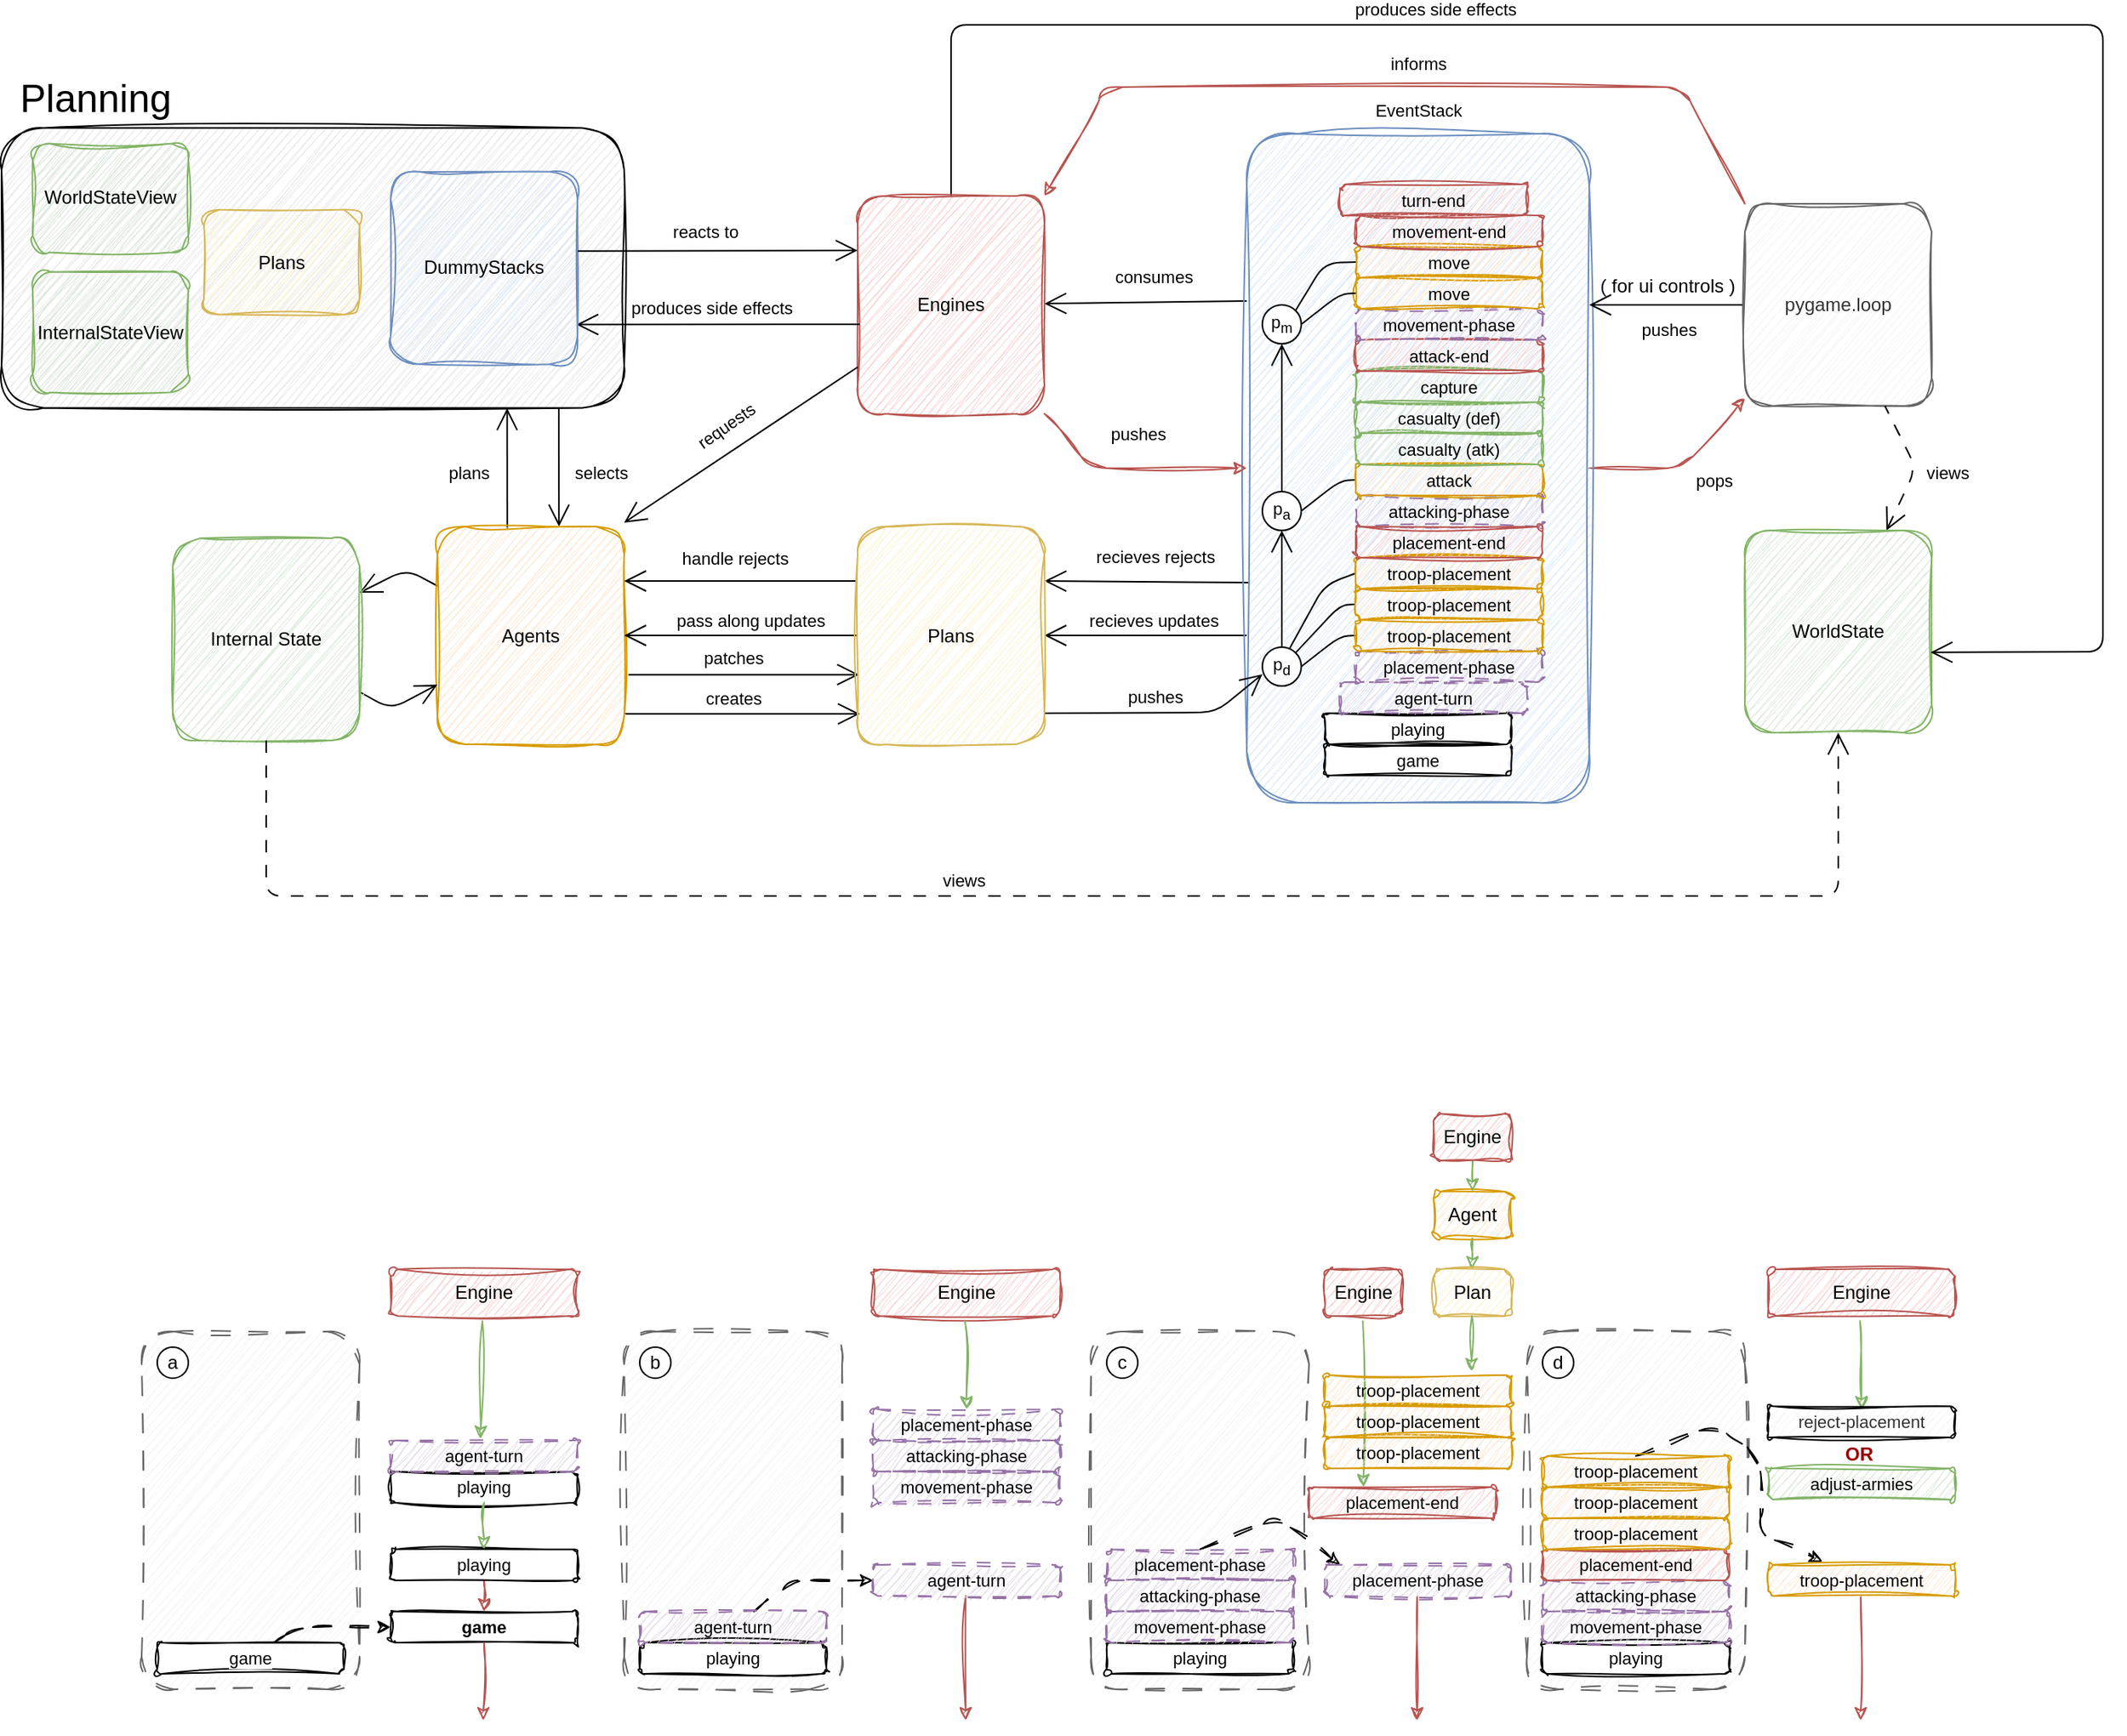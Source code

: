 <mxfile version="28.2.5">
  <diagram id="Xj-31u40it1VnwJVtQ1H" name="Page-1">
    <mxGraphModel dx="2887" dy="1489" grid="1" gridSize="10" guides="1" tooltips="1" connect="1" arrows="1" fold="1" page="1" pageScale="1" pageWidth="850" pageHeight="1100" background="#ffffff" math="0" shadow="0">
      <root>
        <mxCell id="0" />
        <mxCell id="1" parent="0" />
        <mxCell id="9crV16mpbcuj_sLwI1Df-185" value="" style="group" vertex="1" connectable="0" parent="1">
          <mxGeometry x="-740" y="790" width="1165" height="390" as="geometry" />
        </mxCell>
        <mxCell id="9crV16mpbcuj_sLwI1Df-177" value="" style="edgeStyle=none;shape=connector;rounded=1;sketch=1;jiggle=2;curveFitting=1;orthogonalLoop=1;jettySize=auto;html=1;strokeColor=#82b366;align=center;verticalAlign=middle;fontFamily=Helvetica;fontSize=11;fontColor=default;labelBackgroundColor=default;endArrow=classic;fillColor=#d5e8d4;entryX=0.5;entryY=0;entryDx=0;entryDy=0;" edge="1" parent="9crV16mpbcuj_sLwI1Df-185" source="9crV16mpbcuj_sLwI1Df-172" target="143">
          <mxGeometry relative="1" as="geometry" />
        </mxCell>
        <mxCell id="9crV16mpbcuj_sLwI1Df-172" value="Agent" style="rounded=1;whiteSpace=wrap;html=1;fillColor=#ffe6cc;strokeColor=#d79b00;sketch=1;curveFitting=1;jiggle=2;" vertex="1" parent="9crV16mpbcuj_sLwI1Df-185">
          <mxGeometry x="830" y="50" width="50" height="30" as="geometry" />
        </mxCell>
        <mxCell id="98" value="" style="rounded=1;whiteSpace=wrap;html=1;fillColor=#f5f5f5;fontColor=#333333;strokeColor=#666666;dashed=1;dashPattern=12 12;sketch=1;curveFitting=1;jiggle=2;" parent="9crV16mpbcuj_sLwI1Df-185" vertex="1">
          <mxGeometry y="140" width="140" height="230" as="geometry" />
        </mxCell>
        <mxCell id="167" style="edgeStyle=none;html=1;entryX=0;entryY=0.5;entryDx=0;entryDy=0;sketch=1;curveFitting=1;jiggle=2;dashed=1;dashPattern=12 12;" parent="9crV16mpbcuj_sLwI1Df-185" source="95" target="96" edge="1">
          <mxGeometry relative="1" as="geometry">
            <Array as="points">
              <mxPoint x="100" y="330" />
            </Array>
          </mxGeometry>
        </mxCell>
        <mxCell id="95" value="game" style="rounded=1;whiteSpace=wrap;html=1;fontFamily=Helvetica;fontSize=11;fontColor=default;labelBackgroundColor=default;sketch=1;curveFitting=1;jiggle=2;fillStyle=auto;" parent="9crV16mpbcuj_sLwI1Df-185" vertex="1">
          <mxGeometry x="10" y="340" width="120" height="20" as="geometry" />
        </mxCell>
        <mxCell id="96" value="game" style="rounded=1;whiteSpace=wrap;html=1;fontFamily=Helvetica;fontSize=11;fontColor=default;labelBackgroundColor=default;sketch=1;curveFitting=1;jiggle=2;fillStyle=auto;fontStyle=1" parent="9crV16mpbcuj_sLwI1Df-185" vertex="1">
          <mxGeometry x="160" y="320" width="120" height="20" as="geometry" />
        </mxCell>
        <mxCell id="99" value="" style="endArrow=classic;html=1;fillColor=#f8cecc;strokeColor=#b85450;sketch=1;curveFitting=1;jiggle=2;" parent="9crV16mpbcuj_sLwI1Df-185" edge="1">
          <mxGeometry width="50" height="50" relative="1" as="geometry">
            <mxPoint x="220" y="340" as="sourcePoint" />
            <mxPoint x="219.44" y="390" as="targetPoint" />
          </mxGeometry>
        </mxCell>
        <mxCell id="102" value="" style="group" parent="9crV16mpbcuj_sLwI1Df-185" vertex="1" connectable="0">
          <mxGeometry x="160" y="210" width="120" height="40" as="geometry" />
        </mxCell>
        <mxCell id="100" value="playing" style="rounded=1;whiteSpace=wrap;html=1;fontFamily=Helvetica;fontSize=11;fontColor=default;labelBackgroundColor=default;sketch=1;curveFitting=1;jiggle=2;fillStyle=auto;" parent="102" vertex="1">
          <mxGeometry y="20" width="120" height="20" as="geometry" />
        </mxCell>
        <mxCell id="101" value="agent-turn" style="rounded=1;whiteSpace=wrap;html=1;fontFamily=Helvetica;fontSize=11;labelBackgroundColor=none;dashed=1;dashPattern=8 8;fillColor=#e1d5e7;strokeColor=#9673a6;sketch=1;curveFitting=1;jiggle=2;" parent="102" vertex="1">
          <mxGeometry width="120" height="20" as="geometry" />
        </mxCell>
        <mxCell id="103" value="" style="endArrow=classic;html=1;fillColor=#d5e8d4;strokeColor=#82b366;sketch=1;curveFitting=1;jiggle=2;exitX=0.491;exitY=1.109;exitDx=0;exitDy=0;exitPerimeter=0;" parent="9crV16mpbcuj_sLwI1Df-185" source="104" edge="1">
          <mxGeometry width="50" height="50" relative="1" as="geometry">
            <mxPoint x="217.79" y="129" as="sourcePoint" />
            <mxPoint x="217.79" y="209" as="targetPoint" />
          </mxGeometry>
        </mxCell>
        <mxCell id="104" value="Engine" style="rounded=1;whiteSpace=wrap;html=1;fillColor=#f8cecc;strokeColor=#b85450;sketch=1;curveFitting=1;jiggle=2;" parent="9crV16mpbcuj_sLwI1Df-185" vertex="1">
          <mxGeometry x="160" y="100" width="120" height="30" as="geometry" />
        </mxCell>
        <mxCell id="105" value="" style="rounded=1;whiteSpace=wrap;html=1;fillColor=#f5f5f5;fontColor=#333333;strokeColor=#666666;dashed=1;dashPattern=12 12;sketch=1;curveFitting=1;jiggle=2;" parent="9crV16mpbcuj_sLwI1Df-185" vertex="1">
          <mxGeometry x="310" y="140" width="140" height="230" as="geometry" />
        </mxCell>
        <mxCell id="109" value="Engine" style="rounded=1;whiteSpace=wrap;html=1;fillColor=#f8cecc;strokeColor=#b85450;sketch=1;curveFitting=1;jiggle=2;" parent="9crV16mpbcuj_sLwI1Df-185" vertex="1">
          <mxGeometry x="470" y="100" width="120" height="30" as="geometry" />
        </mxCell>
        <mxCell id="110" value="" style="endArrow=classic;html=1;fillColor=#d5e8d4;strokeColor=#82b366;sketch=1;curveFitting=1;jiggle=2;exitX=0.491;exitY=1.109;exitDx=0;exitDy=0;exitPerimeter=0;entryX=0.5;entryY=0;entryDx=0;entryDy=0;" parent="9crV16mpbcuj_sLwI1Df-185" source="109" target="120" edge="1">
          <mxGeometry width="50" height="50" relative="1" as="geometry">
            <mxPoint x="527.79" y="129" as="sourcePoint" />
            <mxPoint x="527.79" y="209" as="targetPoint" />
          </mxGeometry>
        </mxCell>
        <mxCell id="112" value="" style="endArrow=classic;html=1;fillColor=#f8cecc;strokeColor=#b85450;sketch=1;curveFitting=1;jiggle=2;" parent="9crV16mpbcuj_sLwI1Df-185" edge="1">
          <mxGeometry width="50" height="50" relative="1" as="geometry">
            <mxPoint x="529.44" y="310" as="sourcePoint" />
            <mxPoint x="529.44" y="390" as="targetPoint" />
          </mxGeometry>
        </mxCell>
        <mxCell id="107" value="playing" style="rounded=1;whiteSpace=wrap;html=1;fontFamily=Helvetica;fontSize=11;fontColor=default;labelBackgroundColor=default;sketch=1;curveFitting=1;jiggle=2;fillStyle=auto;" parent="9crV16mpbcuj_sLwI1Df-185" vertex="1">
          <mxGeometry x="320" y="340" width="120" height="20" as="geometry" />
        </mxCell>
        <mxCell id="168" style="edgeStyle=none;shape=connector;rounded=1;sketch=1;jiggle=2;curveFitting=1;html=1;entryX=0;entryY=0.5;entryDx=0;entryDy=0;dashed=1;dashPattern=12 12;strokeColor=default;align=center;verticalAlign=middle;fontFamily=Helvetica;fontSize=11;fontColor=default;labelBackgroundColor=default;endArrow=classic;" parent="9crV16mpbcuj_sLwI1Df-185" source="108" target="113" edge="1">
          <mxGeometry relative="1" as="geometry">
            <Array as="points">
              <mxPoint x="420" y="300" />
            </Array>
          </mxGeometry>
        </mxCell>
        <mxCell id="108" value="agent-turn" style="rounded=1;whiteSpace=wrap;html=1;fontFamily=Helvetica;fontSize=11;labelBackgroundColor=none;dashed=1;dashPattern=8 8;fillColor=#e1d5e7;strokeColor=#9673a6;sketch=1;curveFitting=1;jiggle=2;" parent="9crV16mpbcuj_sLwI1Df-185" vertex="1">
          <mxGeometry x="320" y="320" width="120" height="20" as="geometry" />
        </mxCell>
        <mxCell id="113" value="agent-turn" style="rounded=1;whiteSpace=wrap;html=1;fontFamily=Helvetica;fontSize=11;labelBackgroundColor=none;dashed=1;dashPattern=8 8;fillColor=#e1d5e7;strokeColor=#9673a6;sketch=1;curveFitting=1;jiggle=2;" parent="9crV16mpbcuj_sLwI1Df-185" vertex="1">
          <mxGeometry x="470" y="290" width="120" height="20" as="geometry" />
        </mxCell>
        <mxCell id="114" value="" style="rounded=1;whiteSpace=wrap;html=1;fillColor=#f5f5f5;fontColor=#333333;strokeColor=#666666;dashed=1;dashPattern=12 12;sketch=1;curveFitting=1;jiggle=2;" parent="9crV16mpbcuj_sLwI1Df-185" vertex="1">
          <mxGeometry x="610" y="140" width="140" height="230" as="geometry" />
        </mxCell>
        <mxCell id="115" value="playing" style="rounded=1;whiteSpace=wrap;html=1;fontFamily=Helvetica;fontSize=11;fontColor=default;labelBackgroundColor=default;sketch=1;curveFitting=1;jiggle=2;fillStyle=auto;" parent="9crV16mpbcuj_sLwI1Df-185" vertex="1">
          <mxGeometry x="620" y="340" width="120" height="20" as="geometry" />
        </mxCell>
        <mxCell id="117" value="a" style="ellipse;whiteSpace=wrap;html=1;aspect=fixed;" parent="9crV16mpbcuj_sLwI1Df-185" vertex="1">
          <mxGeometry x="10" y="150" width="20" height="20" as="geometry" />
        </mxCell>
        <mxCell id="118" value="b" style="ellipse;whiteSpace=wrap;html=1;aspect=fixed;" parent="9crV16mpbcuj_sLwI1Df-185" vertex="1">
          <mxGeometry x="320" y="150" width="20" height="20" as="geometry" />
        </mxCell>
        <mxCell id="119" value="c" style="ellipse;whiteSpace=wrap;html=1;aspect=fixed;" parent="9crV16mpbcuj_sLwI1Df-185" vertex="1">
          <mxGeometry x="620" y="150" width="20" height="20" as="geometry" />
        </mxCell>
        <mxCell id="123" value="" style="group" parent="9crV16mpbcuj_sLwI1Df-185" vertex="1" connectable="0">
          <mxGeometry x="470" y="190" width="120" height="60" as="geometry" />
        </mxCell>
        <mxCell id="120" value="placement-phase" style="rounded=1;whiteSpace=wrap;html=1;fontFamily=Helvetica;fontSize=11;labelBackgroundColor=none;dashed=1;dashPattern=8 8;fillColor=#e1d5e7;strokeColor=#9673a6;sketch=1;curveFitting=1;jiggle=2;" parent="123" vertex="1">
          <mxGeometry width="120" height="20" as="geometry" />
        </mxCell>
        <mxCell id="121" value="attacking-phase" style="rounded=1;whiteSpace=wrap;html=1;fontFamily=Helvetica;fontSize=11;labelBackgroundColor=none;dashed=1;dashPattern=8 8;fillColor=#e1d5e7;strokeColor=#9673a6;sketch=1;curveFitting=1;jiggle=2;" parent="123" vertex="1">
          <mxGeometry y="20" width="120" height="20" as="geometry" />
        </mxCell>
        <mxCell id="122" value="movement-phase" style="rounded=1;whiteSpace=wrap;html=1;fontFamily=Helvetica;fontSize=11;labelBackgroundColor=none;dashed=1;dashPattern=8 8;fillColor=#e1d5e7;strokeColor=#9673a6;sketch=1;curveFitting=1;jiggle=2;" parent="123" vertex="1">
          <mxGeometry y="40" width="120" height="20" as="geometry" />
        </mxCell>
        <mxCell id="169" style="edgeStyle=none;shape=connector;rounded=1;sketch=1;jiggle=2;curveFitting=1;html=1;entryX=0.083;entryY=0;entryDx=0;entryDy=0;dashed=1;dashPattern=12 12;strokeColor=default;align=center;verticalAlign=middle;fontFamily=Helvetica;fontSize=11;fontColor=default;labelBackgroundColor=default;endArrow=classic;exitX=0.5;exitY=0;exitDx=0;exitDy=0;entryPerimeter=0;" parent="9crV16mpbcuj_sLwI1Df-185" source="125" target="136" edge="1">
          <mxGeometry relative="1" as="geometry">
            <Array as="points">
              <mxPoint x="730" y="260" />
            </Array>
          </mxGeometry>
        </mxCell>
        <mxCell id="125" value="placement-phase" style="rounded=1;whiteSpace=wrap;html=1;fontFamily=Helvetica;fontSize=11;labelBackgroundColor=none;dashed=1;dashPattern=8 8;fillColor=#e1d5e7;strokeColor=#9673a6;sketch=1;curveFitting=1;jiggle=2;" parent="9crV16mpbcuj_sLwI1Df-185" vertex="1">
          <mxGeometry x="620" y="280" width="120" height="20" as="geometry" />
        </mxCell>
        <mxCell id="126" value="attacking-phase" style="rounded=1;whiteSpace=wrap;html=1;fontFamily=Helvetica;fontSize=11;labelBackgroundColor=none;dashed=1;dashPattern=8 8;fillColor=#e1d5e7;strokeColor=#9673a6;sketch=1;curveFitting=1;jiggle=2;" parent="9crV16mpbcuj_sLwI1Df-185" vertex="1">
          <mxGeometry x="620" y="300" width="120" height="20" as="geometry" />
        </mxCell>
        <mxCell id="127" value="movement-phase" style="rounded=1;whiteSpace=wrap;html=1;fontFamily=Helvetica;fontSize=11;labelBackgroundColor=none;dashed=1;dashPattern=8 8;fillColor=#e1d5e7;strokeColor=#9673a6;sketch=1;curveFitting=1;jiggle=2;" parent="9crV16mpbcuj_sLwI1Df-185" vertex="1">
          <mxGeometry x="620" y="320" width="120" height="20" as="geometry" />
        </mxCell>
        <mxCell id="128" value="Engine" style="rounded=1;whiteSpace=wrap;html=1;fillColor=#f8cecc;strokeColor=#b85450;sketch=1;curveFitting=1;jiggle=2;" parent="9crV16mpbcuj_sLwI1Df-185" vertex="1">
          <mxGeometry x="760" y="100" width="50" height="30" as="geometry" />
        </mxCell>
        <mxCell id="129" value="" style="endArrow=classic;html=1;fillColor=#d5e8d4;strokeColor=#82b366;sketch=1;curveFitting=1;jiggle=2;exitX=0.491;exitY=1.109;exitDx=0;exitDy=0;exitPerimeter=0;entryX=0.292;entryY=0;entryDx=0;entryDy=0;entryPerimeter=0;" parent="9crV16mpbcuj_sLwI1Df-185" source="128" target="145" edge="1">
          <mxGeometry width="50" height="50" relative="1" as="geometry">
            <mxPoint x="817.79" y="129" as="sourcePoint" />
            <mxPoint x="785" y="180" as="targetPoint" />
          </mxGeometry>
        </mxCell>
        <mxCell id="130" value="" style="endArrow=classic;html=1;fillColor=#f8cecc;strokeColor=#b85450;sketch=1;curveFitting=1;jiggle=2;" parent="9crV16mpbcuj_sLwI1Df-185" edge="1">
          <mxGeometry width="50" height="50" relative="1" as="geometry">
            <mxPoint x="819.44" y="310" as="sourcePoint" />
            <mxPoint x="819.44" y="390" as="targetPoint" />
          </mxGeometry>
        </mxCell>
        <mxCell id="136" value="placement-phase" style="rounded=1;whiteSpace=wrap;html=1;fontFamily=Helvetica;fontSize=11;labelBackgroundColor=none;dashed=1;dashPattern=8 8;fillColor=#e1d5e7;strokeColor=#9673a6;sketch=1;curveFitting=1;jiggle=2;" parent="9crV16mpbcuj_sLwI1Df-185" vertex="1">
          <mxGeometry x="760" y="290" width="120" height="20" as="geometry" />
        </mxCell>
        <mxCell id="137" value="" style="rounded=1;whiteSpace=wrap;html=1;fillColor=#f5f5f5;fontColor=#333333;strokeColor=#666666;dashed=1;dashPattern=12 12;sketch=1;curveFitting=1;jiggle=2;" parent="9crV16mpbcuj_sLwI1Df-185" vertex="1">
          <mxGeometry x="890" y="140" width="140" height="230" as="geometry" />
        </mxCell>
        <mxCell id="138" value="playing" style="rounded=1;whiteSpace=wrap;html=1;fontFamily=Helvetica;fontSize=11;fontColor=default;labelBackgroundColor=default;sketch=1;curveFitting=1;jiggle=2;fillStyle=auto;" parent="9crV16mpbcuj_sLwI1Df-185" vertex="1">
          <mxGeometry x="900" y="340" width="120" height="20" as="geometry" />
        </mxCell>
        <mxCell id="139" value="d" style="ellipse;whiteSpace=wrap;html=1;aspect=fixed;" parent="9crV16mpbcuj_sLwI1Df-185" vertex="1">
          <mxGeometry x="900" y="150" width="20" height="20" as="geometry" />
        </mxCell>
        <mxCell id="141" value="attacking-phase" style="rounded=1;whiteSpace=wrap;html=1;fontFamily=Helvetica;fontSize=11;labelBackgroundColor=none;dashed=1;dashPattern=8 8;fillColor=#e1d5e7;strokeColor=#9673a6;sketch=1;curveFitting=1;jiggle=2;" parent="9crV16mpbcuj_sLwI1Df-185" vertex="1">
          <mxGeometry x="900" y="300" width="120" height="20" as="geometry" />
        </mxCell>
        <mxCell id="142" value="movement-phase" style="rounded=1;whiteSpace=wrap;html=1;fontFamily=Helvetica;fontSize=11;labelBackgroundColor=none;dashed=1;dashPattern=8 8;fillColor=#e1d5e7;strokeColor=#9673a6;sketch=1;curveFitting=1;jiggle=2;" parent="9crV16mpbcuj_sLwI1Df-185" vertex="1">
          <mxGeometry x="900" y="320" width="120" height="20" as="geometry" />
        </mxCell>
        <mxCell id="143" value="Plan" style="rounded=1;whiteSpace=wrap;html=1;fillColor=#fff2cc;strokeColor=#d6b656;sketch=1;curveFitting=1;jiggle=2;" parent="9crV16mpbcuj_sLwI1Df-185" vertex="1">
          <mxGeometry x="830" y="100" width="50" height="30" as="geometry" />
        </mxCell>
        <mxCell id="144" value="" style="endArrow=classic;html=1;fillColor=#d5e8d4;strokeColor=#82b366;sketch=1;curveFitting=1;jiggle=2;exitX=0.491;exitY=1.109;exitDx=0;exitDy=0;exitPerimeter=0;entryX=0.787;entryY=-0.126;entryDx=0;entryDy=0;entryPerimeter=0;" parent="9crV16mpbcuj_sLwI1Df-185" target="148" edge="1">
          <mxGeometry width="50" height="50" relative="1" as="geometry">
            <mxPoint x="854.64" y="130" as="sourcePoint" />
            <mxPoint x="854.64" y="177" as="targetPoint" />
          </mxGeometry>
        </mxCell>
        <mxCell id="145" value="placement-end" style="rounded=1;whiteSpace=wrap;html=1;fontFamily=Helvetica;fontSize=11;labelBackgroundColor=none;fillColor=#f8cecc;strokeColor=#b85450;sketch=1;curveFitting=1;jiggle=2;" parent="9crV16mpbcuj_sLwI1Df-185" vertex="1">
          <mxGeometry x="750" y="240" width="120" height="20" as="geometry" />
        </mxCell>
        <mxCell id="149" value="" style="group" parent="9crV16mpbcuj_sLwI1Df-185" vertex="1" connectable="0">
          <mxGeometry x="760" y="168" width="120" height="60" as="geometry" />
        </mxCell>
        <mxCell id="146" value="troop-placement" style="rounded=1;whiteSpace=wrap;html=1;fontFamily=Helvetica;fontSize=11;labelBackgroundColor=none;fillColor=#ffe6cc;strokeColor=#d79b00;sketch=1;curveFitting=1;jiggle=2;" parent="149" vertex="1">
          <mxGeometry y="40" width="120" height="20" as="geometry" />
        </mxCell>
        <mxCell id="147" value="troop-placement" style="rounded=1;whiteSpace=wrap;html=1;fontFamily=Helvetica;fontSize=11;labelBackgroundColor=none;fillColor=#ffe6cc;strokeColor=#d79b00;sketch=1;curveFitting=1;jiggle=2;" parent="149" vertex="1">
          <mxGeometry y="20" width="120" height="20" as="geometry" />
        </mxCell>
        <mxCell id="148" value="troop-placement" style="rounded=1;whiteSpace=wrap;html=1;fontFamily=Helvetica;fontSize=11;labelBackgroundColor=none;fillColor=#ffe6cc;strokeColor=#d79b00;sketch=1;curveFitting=1;jiggle=2;" parent="149" vertex="1">
          <mxGeometry width="120" height="20" as="geometry" />
        </mxCell>
        <mxCell id="154" value="placement-end" style="rounded=1;whiteSpace=wrap;html=1;fontFamily=Helvetica;fontSize=11;labelBackgroundColor=none;fillColor=#f8cecc;strokeColor=#b85450;sketch=1;curveFitting=1;jiggle=2;" parent="9crV16mpbcuj_sLwI1Df-185" vertex="1">
          <mxGeometry x="900" y="280" width="120" height="20" as="geometry" />
        </mxCell>
        <mxCell id="155" value="Engine" style="rounded=1;whiteSpace=wrap;html=1;fillColor=#f8cecc;strokeColor=#b85450;sketch=1;curveFitting=1;jiggle=2;" parent="9crV16mpbcuj_sLwI1Df-185" vertex="1">
          <mxGeometry x="1045" y="100" width="120" height="30" as="geometry" />
        </mxCell>
        <mxCell id="156" value="" style="endArrow=classic;html=1;fillColor=#d5e8d4;strokeColor=#82b366;sketch=1;curveFitting=1;jiggle=2;exitX=0.491;exitY=1.109;exitDx=0;exitDy=0;exitPerimeter=0;entryX=0.5;entryY=0;entryDx=0;entryDy=0;" parent="9crV16mpbcuj_sLwI1Df-185" source="155" edge="1">
          <mxGeometry width="50" height="50" relative="1" as="geometry">
            <mxPoint x="1102.79" y="129" as="sourcePoint" />
            <mxPoint x="1105" y="190" as="targetPoint" />
          </mxGeometry>
        </mxCell>
        <mxCell id="157" value="" style="endArrow=classic;html=1;fillColor=#f8cecc;strokeColor=#b85450;sketch=1;curveFitting=1;jiggle=2;" parent="9crV16mpbcuj_sLwI1Df-185" edge="1">
          <mxGeometry width="50" height="50" relative="1" as="geometry">
            <mxPoint x="1104.44" y="310" as="sourcePoint" />
            <mxPoint x="1104.44" y="390" as="targetPoint" />
          </mxGeometry>
        </mxCell>
        <mxCell id="151" value="troop-placement" style="rounded=1;whiteSpace=wrap;html=1;fontFamily=Helvetica;fontSize=11;labelBackgroundColor=none;fillColor=#ffe6cc;strokeColor=#d79b00;sketch=1;curveFitting=1;jiggle=2;" parent="9crV16mpbcuj_sLwI1Df-185" vertex="1">
          <mxGeometry x="900" y="260" width="120" height="20" as="geometry" />
        </mxCell>
        <mxCell id="152" value="troop-placement" style="rounded=1;whiteSpace=wrap;html=1;fontFamily=Helvetica;fontSize=11;labelBackgroundColor=none;fillColor=#ffe6cc;strokeColor=#d79b00;sketch=1;curveFitting=1;jiggle=2;" parent="9crV16mpbcuj_sLwI1Df-185" vertex="1">
          <mxGeometry x="900" y="240" width="120" height="20" as="geometry" />
        </mxCell>
        <mxCell id="170" style="edgeStyle=none;shape=connector;rounded=1;sketch=1;jiggle=2;curveFitting=1;html=1;dashed=1;dashPattern=12 12;strokeColor=default;align=center;verticalAlign=middle;fontFamily=Helvetica;fontSize=11;fontColor=default;labelBackgroundColor=default;endArrow=classic;exitX=0.5;exitY=0;exitDx=0;exitDy=0;entryX=0.291;entryY=-0.105;entryDx=0;entryDy=0;entryPerimeter=0;" parent="9crV16mpbcuj_sLwI1Df-185" source="153" target="163" edge="1">
          <mxGeometry relative="1" as="geometry">
            <Array as="points">
              <mxPoint x="1010" y="200" />
              <mxPoint x="1040" y="220" />
              <mxPoint x="1040" y="270" />
            </Array>
          </mxGeometry>
        </mxCell>
        <mxCell id="153" value="troop-placement" style="rounded=1;whiteSpace=wrap;html=1;fontFamily=Helvetica;fontSize=11;labelBackgroundColor=none;fillColor=#ffe6cc;strokeColor=#d79b00;sketch=1;curveFitting=1;jiggle=2;" parent="9crV16mpbcuj_sLwI1Df-185" vertex="1">
          <mxGeometry x="900" y="220" width="120" height="20" as="geometry" />
        </mxCell>
        <mxCell id="163" value="troop-placement" style="rounded=1;whiteSpace=wrap;html=1;fontFamily=Helvetica;fontSize=11;labelBackgroundColor=none;fillColor=#ffe6cc;strokeColor=#d79b00;sketch=1;curveFitting=1;jiggle=2;" parent="9crV16mpbcuj_sLwI1Df-185" vertex="1">
          <mxGeometry x="1045" y="290" width="120" height="20" as="geometry" />
        </mxCell>
        <mxCell id="164" value="reject-placement" style="rounded=1;whiteSpace=wrap;html=1;fontFamily=Helvetica;fontSize=11;labelBackgroundColor=none;fillColor=#f5f5f5;strokeColor=#000000;sketch=1;curveFitting=1;jiggle=2;fontColor=#333333;" parent="9crV16mpbcuj_sLwI1Df-185" vertex="1">
          <mxGeometry x="1045" y="188" width="120" height="20" as="geometry" />
        </mxCell>
        <mxCell id="165" value="adjust-armies" style="rounded=1;whiteSpace=wrap;html=1;fontFamily=Helvetica;fontSize=11;labelBackgroundColor=none;fillColor=#d5e8d4;strokeColor=#82b366;sketch=1;curveFitting=1;jiggle=2;" parent="9crV16mpbcuj_sLwI1Df-185" vertex="1">
          <mxGeometry x="1045" y="228" width="120" height="20" as="geometry" />
        </mxCell>
        <mxCell id="166" value="&lt;b&gt;&lt;font style=&quot;color: rgb(153, 0, 0);&quot;&gt;OR&lt;/font&gt;&lt;/b&gt;" style="text;html=1;align=center;verticalAlign=middle;resizable=0;points=[];autosize=1;strokeColor=none;fillColor=none;" parent="9crV16mpbcuj_sLwI1Df-185" vertex="1">
          <mxGeometry x="1083" y="204" width="40" height="30" as="geometry" />
        </mxCell>
        <mxCell id="9crV16mpbcuj_sLwI1Df-179" value="" style="edgeStyle=none;shape=connector;rounded=1;sketch=1;jiggle=2;curveFitting=1;orthogonalLoop=1;jettySize=auto;html=1;strokeColor=#82b366;align=center;verticalAlign=middle;fontFamily=Helvetica;fontSize=11;fontColor=default;labelBackgroundColor=default;endArrow=classic;fillColor=#d5e8d4;" edge="1" parent="9crV16mpbcuj_sLwI1Df-185" source="9crV16mpbcuj_sLwI1Df-178">
          <mxGeometry relative="1" as="geometry">
            <mxPoint x="855" y="50" as="targetPoint" />
          </mxGeometry>
        </mxCell>
        <mxCell id="9crV16mpbcuj_sLwI1Df-178" value="Engine" style="rounded=1;whiteSpace=wrap;html=1;fillColor=#f8cecc;strokeColor=#b85450;sketch=1;curveFitting=1;jiggle=2;" vertex="1" parent="9crV16mpbcuj_sLwI1Df-185">
          <mxGeometry x="830" width="50" height="30" as="geometry" />
        </mxCell>
        <mxCell id="9crV16mpbcuj_sLwI1Df-183" value="" style="edgeStyle=none;shape=connector;rounded=1;sketch=1;jiggle=2;curveFitting=1;orthogonalLoop=1;jettySize=auto;html=1;strokeColor=#b85450;align=center;verticalAlign=middle;fontFamily=Helvetica;fontSize=11;fontColor=default;labelBackgroundColor=default;endArrow=classic;fillColor=#f8cecc;" edge="1" parent="9crV16mpbcuj_sLwI1Df-185" source="9crV16mpbcuj_sLwI1Df-182" target="96">
          <mxGeometry relative="1" as="geometry" />
        </mxCell>
        <mxCell id="9crV16mpbcuj_sLwI1Df-182" value="playing" style="rounded=1;whiteSpace=wrap;html=1;fontFamily=Helvetica;fontSize=11;fontColor=default;labelBackgroundColor=default;sketch=1;curveFitting=1;jiggle=2;fillStyle=auto;" vertex="1" parent="9crV16mpbcuj_sLwI1Df-185">
          <mxGeometry x="160" y="280" width="120" height="20" as="geometry" />
        </mxCell>
        <mxCell id="9crV16mpbcuj_sLwI1Df-184" value="" style="edgeStyle=none;shape=connector;rounded=1;sketch=1;jiggle=2;curveFitting=1;orthogonalLoop=1;jettySize=auto;html=1;strokeColor=#82b366;align=center;verticalAlign=middle;fontFamily=Helvetica;fontSize=11;fontColor=default;labelBackgroundColor=default;endArrow=classic;fillColor=#d5e8d4;" edge="1" parent="9crV16mpbcuj_sLwI1Df-185" source="100" target="9crV16mpbcuj_sLwI1Df-182">
          <mxGeometry relative="1" as="geometry" />
        </mxCell>
        <mxCell id="9crV16mpbcuj_sLwI1Df-201" value="" style="group" vertex="1" connectable="0" parent="1">
          <mxGeometry x="-830" y="90" width="1350" height="560" as="geometry" />
        </mxCell>
        <mxCell id="91" style="edgeStyle=none;shape=connector;rounded=1;html=1;strokeColor=default;align=center;verticalAlign=middle;fontFamily=Helvetica;fontSize=11;fontColor=default;labelBackgroundColor=default;startSize=12;endArrow=open;endFill=0;endSize=12;exitX=0.895;exitY=1.023;exitDx=0;exitDy=0;exitPerimeter=0;entryX=0.651;entryY=0.031;entryDx=0;entryDy=0;entryPerimeter=0;" parent="9crV16mpbcuj_sLwI1Df-201" edge="1">
          <mxGeometry relative="1" as="geometry">
            <mxPoint x="358" y="246.05" as="sourcePoint" />
            <mxPoint x="358.12" y="322.5" as="targetPoint" />
          </mxGeometry>
        </mxCell>
        <mxCell id="82" value="" style="rounded=1;whiteSpace=wrap;html=1;fillColor=#E6E6E6;strokeColor=default;sketch=1;curveFitting=1;jiggle=2;" parent="9crV16mpbcuj_sLwI1Df-201" vertex="1">
          <mxGeometry y="66.25" width="400" height="180" as="geometry" />
        </mxCell>
        <mxCell id="27" style="edgeStyle=none;shape=connector;rounded=1;html=1;strokeColor=default;align=center;verticalAlign=middle;fontFamily=Helvetica;fontSize=11;fontColor=default;labelBackgroundColor=default;startSize=12;endArrow=open;endFill=0;endSize=12;exitX=0.008;exitY=0.671;exitDx=0;exitDy=0;exitPerimeter=0;entryX=1;entryY=0.25;entryDx=0;entryDy=0;" parent="9crV16mpbcuj_sLwI1Df-201" source="2" target="7" edge="1">
          <mxGeometry relative="1" as="geometry" />
        </mxCell>
        <mxCell id="35" value="recieves rejects" style="edgeLabel;html=1;align=center;verticalAlign=middle;resizable=0;points=[];fontFamily=Helvetica;fontSize=11;fontColor=default;labelBackgroundColor=none;rounded=1;" parent="27" vertex="1" connectable="0">
          <mxGeometry x="-0.329" y="-2" relative="1" as="geometry">
            <mxPoint x="-17" y="-14" as="offset" />
          </mxGeometry>
        </mxCell>
        <mxCell id="43" style="edgeStyle=none;shape=connector;rounded=1;html=1;strokeColor=default;align=center;verticalAlign=middle;fontFamily=Helvetica;fontSize=11;fontColor=default;labelBackgroundColor=default;startSize=12;endArrow=open;endFill=0;endSize=12;exitX=0;exitY=0.25;exitDx=0;exitDy=0;" parent="9crV16mpbcuj_sLwI1Df-201" source="2" target="5" edge="1">
          <mxGeometry relative="1" as="geometry" />
        </mxCell>
        <mxCell id="44" value="consumes" style="edgeLabel;html=1;align=center;verticalAlign=middle;resizable=0;points=[];fontFamily=Helvetica;fontSize=11;fontColor=default;labelBackgroundColor=none;rounded=1;" parent="43" vertex="1" connectable="0">
          <mxGeometry x="-0.321" y="2" relative="1" as="geometry">
            <mxPoint x="-16" y="-18" as="offset" />
          </mxGeometry>
        </mxCell>
        <mxCell id="72" style="edgeStyle=none;shape=connector;rounded=1;html=1;strokeColor=default;align=center;verticalAlign=middle;fontFamily=Helvetica;fontSize=11;fontColor=default;labelBackgroundColor=default;startSize=12;endArrow=open;endFill=0;endSize=12;exitX=0;exitY=0.75;exitDx=0;exitDy=0;" parent="9crV16mpbcuj_sLwI1Df-201" source="2" target="7" edge="1">
          <mxGeometry relative="1" as="geometry" />
        </mxCell>
        <mxCell id="73" value="recieves updates" style="edgeLabel;html=1;align=center;verticalAlign=middle;resizable=0;points=[];fontFamily=Helvetica;fontSize=11;fontColor=default;labelBackgroundColor=none;rounded=1;" parent="72" vertex="1" connectable="0">
          <mxGeometry x="-0.355" y="-1" relative="1" as="geometry">
            <mxPoint x="-18" y="-9" as="offset" />
          </mxGeometry>
        </mxCell>
        <mxCell id="9crV16mpbcuj_sLwI1Df-194" style="edgeStyle=none;shape=connector;rounded=1;sketch=1;jiggle=2;curveFitting=1;orthogonalLoop=1;jettySize=auto;html=1;strokeColor=#b85450;align=center;verticalAlign=middle;fontFamily=Helvetica;fontSize=11;fontColor=default;labelBackgroundColor=default;endArrow=classic;fillColor=#f8cecc;" edge="1" parent="9crV16mpbcuj_sLwI1Df-201" source="2">
          <mxGeometry relative="1" as="geometry">
            <mxPoint x="1120" y="240" as="targetPoint" />
            <Array as="points">
              <mxPoint x="1080" y="285" />
            </Array>
          </mxGeometry>
        </mxCell>
        <mxCell id="2" value="" style="rounded=1;whiteSpace=wrap;html=1;fillColor=#dae8fc;strokeColor=#6c8ebf;sketch=1;curveFitting=1;jiggle=2;" parent="9crV16mpbcuj_sLwI1Df-201" vertex="1">
          <mxGeometry x="800" y="70" width="220" height="430" as="geometry" />
        </mxCell>
        <mxCell id="8" style="edgeStyle=none;html=1;exitX=0;exitY=0.5;exitDx=0;exitDy=0;endArrow=open;endFill=0;endSize=12;startSize=12;rounded=1;" parent="9crV16mpbcuj_sLwI1Df-201" source="3" edge="1">
          <mxGeometry relative="1" as="geometry">
            <Array as="points" />
            <mxPoint x="1020" y="180" as="targetPoint" />
          </mxGeometry>
        </mxCell>
        <mxCell id="38" value="pushes" style="edgeLabel;html=1;align=center;verticalAlign=middle;resizable=0;points=[];fontFamily=Helvetica;fontSize=11;fontColor=default;labelBackgroundColor=none;rounded=1;" parent="8" vertex="1" connectable="0">
          <mxGeometry x="-0.18" relative="1" as="geometry">
            <mxPoint x="-8" y="16" as="offset" />
          </mxGeometry>
        </mxCell>
        <mxCell id="9crV16mpbcuj_sLwI1Df-196" style="edgeStyle=none;shape=connector;rounded=1;sketch=1;jiggle=2;curveFitting=1;orthogonalLoop=1;jettySize=auto;html=1;entryX=1;entryY=0;entryDx=0;entryDy=0;strokeColor=#b85450;align=center;verticalAlign=middle;fontFamily=Helvetica;fontSize=11;fontColor=default;labelBackgroundColor=default;endArrow=classic;fillColor=#f8cecc;exitX=0;exitY=0;exitDx=0;exitDy=0;" edge="1" parent="9crV16mpbcuj_sLwI1Df-201" source="3" target="5">
          <mxGeometry relative="1" as="geometry">
            <Array as="points">
              <mxPoint x="1080" y="40" />
              <mxPoint x="710" y="40" />
            </Array>
          </mxGeometry>
        </mxCell>
        <mxCell id="3" value="pygame.loop" style="rounded=1;whiteSpace=wrap;html=1;fillColor=#f5f5f5;strokeColor=#666666;sketch=1;curveFitting=1;jiggle=2;fontColor=#333333;" parent="9crV16mpbcuj_sLwI1Df-201" vertex="1">
          <mxGeometry x="1120" y="115" width="120" height="130" as="geometry" />
        </mxCell>
        <mxCell id="13" style="edgeStyle=none;shape=connector;rounded=1;html=1;strokeColor=default;align=center;verticalAlign=middle;fontFamily=Helvetica;fontSize=11;fontColor=default;labelBackgroundColor=default;startSize=12;endArrow=none;endFill=0;endSize=12;entryX=0.75;entryY=1;entryDx=0;entryDy=0;dashed=1;dashPattern=8 8;startArrow=open;startFill=0;" parent="9crV16mpbcuj_sLwI1Df-201" source="4" target="3" edge="1">
          <mxGeometry relative="1" as="geometry">
            <Array as="points">
              <mxPoint x="1230" y="285" />
            </Array>
          </mxGeometry>
        </mxCell>
        <mxCell id="42" value="views" style="edgeLabel;html=1;align=center;verticalAlign=middle;resizable=0;points=[];fontFamily=Helvetica;fontSize=11;fontColor=default;labelBackgroundColor=none;rounded=1;" parent="13" vertex="1" connectable="0">
          <mxGeometry x="-0.23" y="-1" relative="1" as="geometry">
            <mxPoint x="23" y="-7" as="offset" />
          </mxGeometry>
        </mxCell>
        <mxCell id="4" value="WorldState" style="rounded=1;whiteSpace=wrap;html=1;fillColor=#d5e8d4;strokeColor=#82b366;sketch=1;curveFitting=1;jiggle=2;" parent="9crV16mpbcuj_sLwI1Df-201" vertex="1">
          <mxGeometry x="1120" y="325" width="120" height="130" as="geometry" />
        </mxCell>
        <mxCell id="45" style="edgeStyle=none;shape=connector;rounded=1;html=1;strokeColor=default;align=center;verticalAlign=middle;fontFamily=Helvetica;fontSize=11;fontColor=default;labelBackgroundColor=default;startSize=12;endArrow=open;endFill=0;endSize=12;entryX=0.994;entryY=0.603;entryDx=0;entryDy=0;entryPerimeter=0;" parent="9crV16mpbcuj_sLwI1Df-201" source="5" target="4" edge="1">
          <mxGeometry relative="1" as="geometry">
            <Array as="points">
              <mxPoint x="610" />
              <mxPoint x="1350" />
              <mxPoint x="1350" y="403" />
            </Array>
          </mxGeometry>
        </mxCell>
        <mxCell id="46" value="produces side effects" style="edgeLabel;html=1;align=center;verticalAlign=middle;resizable=0;points=[];fontFamily=Helvetica;fontSize=11;fontColor=default;labelBackgroundColor=none;rounded=1;" parent="45" vertex="1" connectable="0">
          <mxGeometry x="-0.196" y="1" relative="1" as="geometry">
            <mxPoint x="-127" y="-9" as="offset" />
          </mxGeometry>
        </mxCell>
        <mxCell id="9crV16mpbcuj_sLwI1Df-199" style="edgeStyle=none;shape=connector;rounded=1;sketch=1;jiggle=2;curveFitting=1;orthogonalLoop=1;jettySize=auto;html=1;entryX=0;entryY=0.5;entryDx=0;entryDy=0;strokeColor=#b85450;align=center;verticalAlign=middle;fontFamily=Helvetica;fontSize=11;fontColor=default;labelBackgroundColor=default;endArrow=classic;fillColor=#f8cecc;" edge="1" parent="9crV16mpbcuj_sLwI1Df-201" source="5" target="2">
          <mxGeometry relative="1" as="geometry">
            <Array as="points">
              <mxPoint x="700" y="285" />
            </Array>
          </mxGeometry>
        </mxCell>
        <mxCell id="5" value="Engines" style="rounded=1;whiteSpace=wrap;html=1;fillColor=#f8cecc;strokeColor=#b85450;sketch=1;curveFitting=1;jiggle=2;" parent="9crV16mpbcuj_sLwI1Df-201" vertex="1">
          <mxGeometry x="550" y="110" width="120" height="140" as="geometry" />
        </mxCell>
        <mxCell id="25" style="edgeStyle=none;shape=connector;rounded=1;html=1;strokeColor=default;align=center;verticalAlign=middle;fontFamily=Helvetica;fontSize=11;fontColor=default;labelBackgroundColor=default;startSize=12;endArrow=open;endFill=0;endSize=12;exitX=1.004;exitY=0.86;exitDx=0;exitDy=0;exitPerimeter=0;entryX=0.012;entryY=0.86;entryDx=0;entryDy=0;entryPerimeter=0;" parent="9crV16mpbcuj_sLwI1Df-201" source="6" target="7" edge="1">
          <mxGeometry relative="1" as="geometry" />
        </mxCell>
        <mxCell id="33" value="creates" style="edgeLabel;html=1;align=center;verticalAlign=middle;resizable=0;points=[];fontFamily=Helvetica;fontSize=11;fontColor=default;labelBackgroundColor=none;rounded=1;" parent="25" vertex="1" connectable="0">
          <mxGeometry x="0.128" y="1" relative="1" as="geometry">
            <mxPoint x="-16" y="-9" as="offset" />
          </mxGeometry>
        </mxCell>
        <mxCell id="76" style="edgeStyle=none;shape=connector;rounded=1;html=1;strokeColor=default;align=center;verticalAlign=middle;fontFamily=Helvetica;fontSize=11;fontColor=default;labelBackgroundColor=default;startSize=12;endArrow=open;endFill=0;endSize=12;exitX=1.023;exitY=0.68;exitDx=0;exitDy=0;exitPerimeter=0;entryX=0.008;entryY=0.68;entryDx=0;entryDy=0;entryPerimeter=0;" parent="9crV16mpbcuj_sLwI1Df-201" source="6" target="7" edge="1">
          <mxGeometry relative="1" as="geometry" />
        </mxCell>
        <mxCell id="77" value="patches" style="edgeLabel;html=1;align=center;verticalAlign=middle;resizable=0;points=[];fontFamily=Helvetica;fontSize=11;fontColor=default;labelBackgroundColor=none;rounded=1;" parent="76" vertex="1" connectable="0">
          <mxGeometry x="0.294" relative="1" as="geometry">
            <mxPoint x="-29" y="-11" as="offset" />
          </mxGeometry>
        </mxCell>
        <mxCell id="79" style="edgeStyle=none;shape=connector;rounded=1;html=1;strokeColor=default;align=center;verticalAlign=middle;fontFamily=Helvetica;fontSize=11;fontColor=default;labelBackgroundColor=default;startSize=12;endArrow=open;endFill=0;endSize=12;" parent="9crV16mpbcuj_sLwI1Df-201" source="6" target="78" edge="1">
          <mxGeometry relative="1" as="geometry">
            <Array as="points">
              <mxPoint x="260" y="350" />
            </Array>
          </mxGeometry>
        </mxCell>
        <mxCell id="87" style="edgeStyle=none;shape=connector;rounded=1;html=1;entryX=0.812;entryY=1.001;entryDx=0;entryDy=0;strokeColor=default;align=center;verticalAlign=middle;fontFamily=Helvetica;fontSize=11;fontColor=default;labelBackgroundColor=default;startSize=12;endArrow=open;endFill=0;endSize=12;exitX=0.374;exitY=0.01;exitDx=0;exitDy=0;exitPerimeter=0;entryPerimeter=0;" parent="9crV16mpbcuj_sLwI1Df-201" source="6" target="82" edge="1">
          <mxGeometry relative="1" as="geometry" />
        </mxCell>
        <mxCell id="6" value="Agents" style="rounded=1;whiteSpace=wrap;html=1;fillColor=#ffe6cc;strokeColor=#d79b00;sketch=1;curveFitting=1;jiggle=2;" parent="9crV16mpbcuj_sLwI1Df-201" vertex="1">
          <mxGeometry x="280" y="322.5" width="120" height="140" as="geometry" />
        </mxCell>
        <mxCell id="28" style="edgeStyle=none;shape=connector;rounded=1;html=1;strokeColor=default;align=center;verticalAlign=middle;fontFamily=Helvetica;fontSize=11;fontColor=default;labelBackgroundColor=default;startSize=12;endArrow=open;endFill=0;endSize=12;entryX=1;entryY=0.25;entryDx=0;entryDy=0;exitX=0;exitY=0.25;exitDx=0;exitDy=0;" parent="9crV16mpbcuj_sLwI1Df-201" source="7" target="6" edge="1">
          <mxGeometry relative="1" as="geometry" />
        </mxCell>
        <mxCell id="36" value="handle rejects" style="edgeLabel;html=1;align=center;verticalAlign=middle;resizable=0;points=[];fontFamily=Helvetica;fontSize=11;fontColor=default;labelBackgroundColor=none;rounded=1;" parent="28" vertex="1" connectable="0">
          <mxGeometry x="-0.341" relative="1" as="geometry">
            <mxPoint x="-30" y="-15" as="offset" />
          </mxGeometry>
        </mxCell>
        <mxCell id="63" style="edgeStyle=none;shape=connector;rounded=1;html=1;strokeColor=default;align=center;verticalAlign=middle;fontFamily=Helvetica;fontSize=11;fontColor=default;labelBackgroundColor=default;startSize=12;endArrow=open;endFill=0;endSize=12;exitX=0.996;exitY=0.857;exitDx=0;exitDy=0;exitPerimeter=0;" parent="9crV16mpbcuj_sLwI1Df-201" source="7" edge="1">
          <mxGeometry relative="1" as="geometry">
            <mxPoint x="668.85" y="442.5" as="sourcePoint" />
            <mxPoint x="809.998" y="417.479" as="targetPoint" />
            <Array as="points">
              <mxPoint x="780" y="442" />
            </Array>
          </mxGeometry>
        </mxCell>
        <mxCell id="64" value="pushes" style="edgeLabel;html=1;align=center;verticalAlign=middle;resizable=0;points=[];fontFamily=Helvetica;fontSize=11;fontColor=default;labelBackgroundColor=none;rounded=1;" parent="63" vertex="1" connectable="0">
          <mxGeometry x="-0.221" relative="1" as="geometry">
            <mxPoint x="13" y="-10" as="offset" />
          </mxGeometry>
        </mxCell>
        <mxCell id="74" style="edgeStyle=none;shape=connector;rounded=1;html=1;strokeColor=default;align=center;verticalAlign=middle;fontFamily=Helvetica;fontSize=11;fontColor=default;labelBackgroundColor=default;startSize=12;endArrow=open;endFill=0;endSize=12;" parent="9crV16mpbcuj_sLwI1Df-201" source="7" target="6" edge="1">
          <mxGeometry relative="1" as="geometry" />
        </mxCell>
        <mxCell id="75" value="pass along updates" style="edgeLabel;html=1;align=center;verticalAlign=middle;resizable=0;points=[];fontFamily=Helvetica;fontSize=11;fontColor=default;labelBackgroundColor=none;rounded=1;" parent="74" vertex="1" connectable="0">
          <mxGeometry x="-0.406" y="-1" relative="1" as="geometry">
            <mxPoint x="-25" y="-9" as="offset" />
          </mxGeometry>
        </mxCell>
        <mxCell id="7" value="Plans" style="rounded=1;whiteSpace=wrap;html=1;fillColor=#fff2cc;strokeColor=#d6b656;sketch=1;curveFitting=1;jiggle=2;" parent="9crV16mpbcuj_sLwI1Df-201" vertex="1">
          <mxGeometry x="550" y="322.5" width="120" height="140" as="geometry" />
        </mxCell>
        <mxCell id="14" value="EventStack" style="text;html=1;align=center;verticalAlign=middle;resizable=0;points=[];autosize=1;strokeColor=none;fillColor=none;fontFamily=Helvetica;fontSize=11;fontColor=default;labelBackgroundColor=none;rounded=1;" parent="9crV16mpbcuj_sLwI1Df-201" vertex="1">
          <mxGeometry x="870" y="40" width="80" height="30" as="geometry" />
        </mxCell>
        <mxCell id="15" value="game" style="rounded=1;whiteSpace=wrap;html=1;fontFamily=Helvetica;fontSize=11;fontColor=default;labelBackgroundColor=default;sketch=1;curveFitting=1;jiggle=2;fillStyle=auto;" parent="9crV16mpbcuj_sLwI1Df-201" vertex="1">
          <mxGeometry x="850" y="462.5" width="120" height="20" as="geometry" />
        </mxCell>
        <mxCell id="16" value="playing" style="rounded=1;whiteSpace=wrap;html=1;fontFamily=Helvetica;fontSize=11;fontColor=default;labelBackgroundColor=default;sketch=1;curveFitting=1;jiggle=2;fillStyle=auto;" parent="9crV16mpbcuj_sLwI1Df-201" vertex="1">
          <mxGeometry x="850" y="442.5" width="120" height="20" as="geometry" />
        </mxCell>
        <mxCell id="17" value="agent-turn" style="rounded=1;whiteSpace=wrap;html=1;fontFamily=Helvetica;fontSize=11;labelBackgroundColor=none;dashed=1;dashPattern=8 8;fillColor=#e1d5e7;strokeColor=#9673a6;sketch=1;curveFitting=1;jiggle=2;" parent="9crV16mpbcuj_sLwI1Df-201" vertex="1">
          <mxGeometry x="860" y="422.5" width="120" height="20" as="geometry" />
        </mxCell>
        <mxCell id="19" value="placement-phase" style="rounded=1;whiteSpace=wrap;html=1;fontFamily=Helvetica;fontSize=11;labelBackgroundColor=none;dashed=1;dashPattern=8 8;fillColor=#e1d5e7;strokeColor=#9673a6;sketch=1;curveFitting=1;jiggle=2;" parent="9crV16mpbcuj_sLwI1Df-201" vertex="1">
          <mxGeometry x="870" y="402.5" width="120" height="20" as="geometry" />
        </mxCell>
        <mxCell id="30" style="edgeStyle=none;shape=connector;rounded=1;html=1;strokeColor=default;align=center;verticalAlign=middle;fontFamily=Helvetica;fontSize=11;fontColor=default;labelBackgroundColor=default;startSize=12;endArrow=none;endFill=0;endSize=12;entryX=1;entryY=0.5;entryDx=0;entryDy=0;exitX=0;exitY=0.5;exitDx=0;exitDy=0;" parent="9crV16mpbcuj_sLwI1Df-201" source="20" target="54" edge="1">
          <mxGeometry relative="1" as="geometry">
            <mxPoint x="841" y="393" as="targetPoint" />
            <Array as="points">
              <mxPoint x="860" y="393" />
            </Array>
          </mxGeometry>
        </mxCell>
        <mxCell id="20" value="troop-placement" style="rounded=1;whiteSpace=wrap;html=1;fontFamily=Helvetica;fontSize=11;labelBackgroundColor=none;fillColor=#ffe6cc;strokeColor=#d79b00;sketch=1;curveFitting=1;jiggle=2;" parent="9crV16mpbcuj_sLwI1Df-201" vertex="1">
          <mxGeometry x="870" y="382.5" width="120" height="20" as="geometry" />
        </mxCell>
        <mxCell id="31" style="edgeStyle=none;shape=connector;rounded=1;html=1;strokeColor=default;align=center;verticalAlign=middle;fontFamily=Helvetica;fontSize=11;fontColor=default;labelBackgroundColor=default;startSize=12;endArrow=none;endFill=0;endSize=12;exitX=0;exitY=0.5;exitDx=0;exitDy=0;entryX=1;entryY=0;entryDx=0;entryDy=0;" parent="9crV16mpbcuj_sLwI1Df-201" source="22" target="54" edge="1">
          <mxGeometry relative="1" as="geometry">
            <mxPoint x="838" y="387" as="targetPoint" />
            <Array as="points">
              <mxPoint x="860" y="373" />
            </Array>
          </mxGeometry>
        </mxCell>
        <mxCell id="22" value="troop-placement" style="rounded=1;whiteSpace=wrap;html=1;fontFamily=Helvetica;fontSize=11;labelBackgroundColor=none;fillColor=#ffe6cc;strokeColor=#d79b00;sketch=1;curveFitting=1;jiggle=2;" parent="9crV16mpbcuj_sLwI1Df-201" vertex="1">
          <mxGeometry x="870" y="362.5" width="120" height="20" as="geometry" />
        </mxCell>
        <mxCell id="32" style="edgeStyle=none;shape=connector;rounded=1;html=1;strokeColor=default;align=center;verticalAlign=middle;fontFamily=Helvetica;fontSize=11;fontColor=default;labelBackgroundColor=default;startSize=12;endArrow=none;endFill=0;endSize=12;exitX=0;exitY=0.5;exitDx=0;exitDy=0;entryX=0.671;entryY=0.091;entryDx=0;entryDy=0;entryPerimeter=0;" parent="9crV16mpbcuj_sLwI1Df-201" source="23" target="54" edge="1">
          <mxGeometry relative="1" as="geometry">
            <mxPoint x="831" y="383" as="targetPoint" />
            <Array as="points">
              <mxPoint x="850" y="360" />
            </Array>
          </mxGeometry>
        </mxCell>
        <mxCell id="23" value="troop-placement" style="rounded=1;whiteSpace=wrap;html=1;fontFamily=Helvetica;fontSize=11;labelBackgroundColor=none;fillColor=#ffe6cc;strokeColor=#d79b00;sketch=1;curveFitting=1;jiggle=2;" parent="9crV16mpbcuj_sLwI1Df-201" vertex="1">
          <mxGeometry x="870" y="342.5" width="120" height="20" as="geometry" />
        </mxCell>
        <mxCell id="24" value="attacking-phase" style="rounded=1;whiteSpace=wrap;html=1;fontFamily=Helvetica;fontSize=11;labelBackgroundColor=none;dashed=1;dashPattern=8 8;fillColor=#e1d5e7;strokeColor=#9673a6;sketch=1;curveFitting=1;jiggle=2;" parent="9crV16mpbcuj_sLwI1Df-201" vertex="1">
          <mxGeometry x="870" y="302.5" width="120" height="20" as="geometry" />
        </mxCell>
        <mxCell id="59" style="edgeStyle=none;shape=connector;rounded=1;html=1;entryX=1;entryY=0.5;entryDx=0;entryDy=0;strokeColor=default;align=center;verticalAlign=middle;fontFamily=Helvetica;fontSize=11;fontColor=default;labelBackgroundColor=default;startSize=12;endArrow=none;endFill=0;endSize=12;exitX=0;exitY=0.5;exitDx=0;exitDy=0;" parent="9crV16mpbcuj_sLwI1Df-201" source="47" target="55" edge="1">
          <mxGeometry relative="1" as="geometry">
            <Array as="points">
              <mxPoint x="860" y="293" />
            </Array>
          </mxGeometry>
        </mxCell>
        <mxCell id="47" value="attack" style="rounded=1;whiteSpace=wrap;html=1;fontFamily=Helvetica;fontSize=11;labelBackgroundColor=none;fillColor=#ffe6cc;strokeColor=#d79b00;sketch=1;curveFitting=1;jiggle=2;" parent="9crV16mpbcuj_sLwI1Df-201" vertex="1">
          <mxGeometry x="870" y="282.5" width="120" height="20" as="geometry" />
        </mxCell>
        <mxCell id="48" value="casualty (atk)" style="rounded=1;whiteSpace=wrap;html=1;fontFamily=Helvetica;fontSize=11;labelBackgroundColor=none;fillColor=#d5e8d4;strokeColor=#82b366;sketch=1;curveFitting=1;jiggle=2;" parent="9crV16mpbcuj_sLwI1Df-201" vertex="1">
          <mxGeometry x="870" y="262.5" width="120" height="20" as="geometry" />
        </mxCell>
        <mxCell id="49" value="casualty (def)" style="rounded=1;whiteSpace=wrap;html=1;fontFamily=Helvetica;fontSize=11;labelBackgroundColor=none;fillColor=#d5e8d4;strokeColor=#82b366;sketch=1;curveFitting=1;jiggle=2;" parent="9crV16mpbcuj_sLwI1Df-201" vertex="1">
          <mxGeometry x="870" y="242.5" width="120" height="20" as="geometry" />
        </mxCell>
        <mxCell id="50" value="capture" style="rounded=1;whiteSpace=wrap;html=1;fontFamily=Helvetica;fontSize=11;labelBackgroundColor=none;fillColor=#d5e8d4;strokeColor=#82b366;sketch=1;curveFitting=1;jiggle=2;" parent="9crV16mpbcuj_sLwI1Df-201" vertex="1">
          <mxGeometry x="870" y="222.5" width="120" height="20" as="geometry" />
        </mxCell>
        <mxCell id="51" value="placement-end" style="rounded=1;whiteSpace=wrap;html=1;fontFamily=Helvetica;fontSize=11;labelBackgroundColor=none;fillColor=#f8cecc;strokeColor=#b85450;sketch=1;curveFitting=1;jiggle=2;" parent="9crV16mpbcuj_sLwI1Df-201" vertex="1">
          <mxGeometry x="870" y="322.5" width="120" height="20" as="geometry" />
        </mxCell>
        <mxCell id="53" value="attack-end" style="rounded=1;whiteSpace=wrap;html=1;fontFamily=Helvetica;fontSize=11;labelBackgroundColor=none;fillColor=#f8cecc;strokeColor=#b85450;sketch=1;curveFitting=1;jiggle=2;" parent="9crV16mpbcuj_sLwI1Df-201" vertex="1">
          <mxGeometry x="870" y="202.5" width="120" height="20" as="geometry" />
        </mxCell>
        <mxCell id="56" value="" style="edgeStyle=none;shape=connector;rounded=1;html=1;strokeColor=default;align=center;verticalAlign=middle;fontFamily=Helvetica;fontSize=11;fontColor=default;labelBackgroundColor=default;startSize=12;endArrow=open;endFill=0;endSize=12;" parent="9crV16mpbcuj_sLwI1Df-201" source="54" target="55" edge="1">
          <mxGeometry relative="1" as="geometry" />
        </mxCell>
        <mxCell id="54" value="p&lt;sub&gt;d&lt;/sub&gt;" style="ellipse;whiteSpace=wrap;html=1;fontFamily=Helvetica;fontSize=11;fontColor=default;labelBackgroundColor=default;rounded=1;" parent="9crV16mpbcuj_sLwI1Df-201" vertex="1">
          <mxGeometry x="810" y="400" width="25" height="25" as="geometry" />
        </mxCell>
        <mxCell id="58" value="" style="edgeStyle=none;shape=connector;rounded=1;html=1;strokeColor=default;align=center;verticalAlign=middle;fontFamily=Helvetica;fontSize=11;fontColor=default;labelBackgroundColor=default;startSize=12;endArrow=open;endFill=0;endSize=12;" parent="9crV16mpbcuj_sLwI1Df-201" source="55" target="57" edge="1">
          <mxGeometry relative="1" as="geometry" />
        </mxCell>
        <mxCell id="55" value="p&lt;sub&gt;a&lt;/sub&gt;" style="ellipse;whiteSpace=wrap;html=1;fontFamily=Helvetica;fontSize=11;fontColor=default;labelBackgroundColor=default;rounded=1;" parent="9crV16mpbcuj_sLwI1Df-201" vertex="1">
          <mxGeometry x="810" y="300" width="25" height="25" as="geometry" />
        </mxCell>
        <mxCell id="57" value="p&lt;sub&gt;m&lt;/sub&gt;" style="ellipse;whiteSpace=wrap;html=1;fontFamily=Helvetica;fontSize=11;fontColor=default;labelBackgroundColor=default;rounded=1;" parent="9crV16mpbcuj_sLwI1Df-201" vertex="1">
          <mxGeometry x="810" y="180" width="25" height="25" as="geometry" />
        </mxCell>
        <mxCell id="65" value="movement-phase" style="rounded=1;whiteSpace=wrap;html=1;fontFamily=Helvetica;fontSize=11;labelBackgroundColor=none;dashed=1;dashPattern=8 8;fillColor=#e1d5e7;strokeColor=#9673a6;sketch=1;curveFitting=1;jiggle=2;" parent="9crV16mpbcuj_sLwI1Df-201" vertex="1">
          <mxGeometry x="870" y="182.5" width="120" height="20" as="geometry" />
        </mxCell>
        <mxCell id="66" value="move" style="rounded=1;whiteSpace=wrap;html=1;fontFamily=Helvetica;fontSize=11;labelBackgroundColor=none;fillColor=#ffe6cc;strokeColor=#d79b00;sketch=1;curveFitting=1;jiggle=2;" parent="9crV16mpbcuj_sLwI1Df-201" vertex="1">
          <mxGeometry x="870" y="162.5" width="120" height="20" as="geometry" />
        </mxCell>
        <mxCell id="71" style="edgeStyle=none;shape=connector;rounded=1;html=1;entryX=1;entryY=0;entryDx=0;entryDy=0;strokeColor=default;align=center;verticalAlign=middle;fontFamily=Helvetica;fontSize=11;fontColor=default;labelBackgroundColor=default;startSize=12;endArrow=none;endFill=0;endSize=12;exitX=0;exitY=0.5;exitDx=0;exitDy=0;" parent="9crV16mpbcuj_sLwI1Df-201" source="67" target="57" edge="1">
          <mxGeometry relative="1" as="geometry">
            <Array as="points">
              <mxPoint x="850" y="153" />
            </Array>
          </mxGeometry>
        </mxCell>
        <mxCell id="67" value="move" style="rounded=1;whiteSpace=wrap;html=1;fontFamily=Helvetica;fontSize=11;labelBackgroundColor=none;fillColor=#ffe6cc;strokeColor=#d79b00;sketch=1;curveFitting=1;jiggle=2;" parent="9crV16mpbcuj_sLwI1Df-201" vertex="1">
          <mxGeometry x="870" y="142.5" width="120" height="20" as="geometry" />
        </mxCell>
        <mxCell id="68" value="movement-end" style="rounded=1;whiteSpace=wrap;html=1;fontFamily=Helvetica;fontSize=11;labelBackgroundColor=none;fillColor=#f8cecc;strokeColor=#b85450;sketch=1;curveFitting=1;jiggle=2;" parent="9crV16mpbcuj_sLwI1Df-201" vertex="1">
          <mxGeometry x="870" y="122.5" width="120" height="20" as="geometry" />
        </mxCell>
        <mxCell id="69" value="turn-end" style="rounded=1;whiteSpace=wrap;html=1;fontFamily=Helvetica;fontSize=11;labelBackgroundColor=none;fillColor=#f8cecc;strokeColor=#b85450;sketch=1;curveFitting=1;jiggle=2;" parent="9crV16mpbcuj_sLwI1Df-201" vertex="1">
          <mxGeometry x="860" y="102.5" width="120" height="20" as="geometry" />
        </mxCell>
        <mxCell id="70" style="edgeStyle=none;shape=connector;rounded=1;html=1;entryX=1;entryY=0.5;entryDx=0;entryDy=0;strokeColor=default;align=center;verticalAlign=middle;fontFamily=Helvetica;fontSize=11;fontColor=default;labelBackgroundColor=default;startSize=12;endArrow=none;endFill=0;endSize=12;exitX=0;exitY=0.5;exitDx=0;exitDy=0;" parent="9crV16mpbcuj_sLwI1Df-201" source="66" target="57" edge="1">
          <mxGeometry relative="1" as="geometry">
            <Array as="points">
              <mxPoint x="860" y="173" />
            </Array>
          </mxGeometry>
        </mxCell>
        <mxCell id="80" style="edgeStyle=none;shape=connector;rounded=1;html=1;strokeColor=default;align=center;verticalAlign=middle;fontFamily=Helvetica;fontSize=11;fontColor=default;labelBackgroundColor=default;startSize=12;endArrow=open;endFill=0;endSize=12;" parent="9crV16mpbcuj_sLwI1Df-201" source="78" target="6" edge="1">
          <mxGeometry relative="1" as="geometry">
            <Array as="points">
              <mxPoint x="250" y="440" />
            </Array>
          </mxGeometry>
        </mxCell>
        <mxCell id="78" value="Internal State" style="rounded=1;whiteSpace=wrap;html=1;fillColor=#d5e8d4;strokeColor=#82b366;sketch=1;curveFitting=1;jiggle=2;" parent="9crV16mpbcuj_sLwI1Df-201" vertex="1">
          <mxGeometry x="110" y="330" width="120" height="130" as="geometry" />
        </mxCell>
        <mxCell id="83" value="Planning" style="text;html=1;align=center;verticalAlign=middle;resizable=0;points=[];autosize=1;strokeColor=none;fillColor=none;fontFamily=Helvetica;fontSize=25;fontColor=default;labelBackgroundColor=none;" parent="9crV16mpbcuj_sLwI1Df-201" vertex="1">
          <mxGeometry y="26.25" width="120" height="40" as="geometry" />
        </mxCell>
        <mxCell id="84" value="WorldStateView" style="rounded=1;whiteSpace=wrap;html=1;fillColor=#d5e8d4;strokeColor=#82b366;sketch=1;curveFitting=1;jiggle=2;" parent="9crV16mpbcuj_sLwI1Df-201" vertex="1">
          <mxGeometry x="20" y="76.25" width="100" height="70" as="geometry" />
        </mxCell>
        <mxCell id="85" value="Plans" style="rounded=1;whiteSpace=wrap;html=1;fillColor=#fff2cc;strokeColor=#d6b656;sketch=1;curveFitting=1;jiggle=2;" parent="9crV16mpbcuj_sLwI1Df-201" vertex="1">
          <mxGeometry x="130" y="118.75" width="100" height="67.5" as="geometry" />
        </mxCell>
        <mxCell id="86" value="InternalStateView" style="rounded=1;whiteSpace=wrap;html=1;fillColor=#d5e8d4;strokeColor=#82b366;sketch=1;curveFitting=1;jiggle=2;" parent="9crV16mpbcuj_sLwI1Df-201" vertex="1">
          <mxGeometry x="20" y="158.75" width="100" height="77.5" as="geometry" />
        </mxCell>
        <mxCell id="89" style="edgeStyle=none;shape=connector;rounded=1;html=1;strokeColor=default;align=center;verticalAlign=middle;fontFamily=Helvetica;fontSize=11;fontColor=default;labelBackgroundColor=default;startSize=12;endArrow=open;endFill=0;endSize=12;exitX=0.011;exitY=0.589;exitDx=0;exitDy=0;exitPerimeter=0;entryX=0.994;entryY=0.794;entryDx=0;entryDy=0;entryPerimeter=0;" parent="9crV16mpbcuj_sLwI1Df-201" source="5" edge="1" target="90">
          <mxGeometry relative="1" as="geometry">
            <mxPoint x="399" y="194" as="targetPoint" />
          </mxGeometry>
        </mxCell>
        <mxCell id="93" value="produces side effects" style="edgeLabel;html=1;align=center;verticalAlign=middle;resizable=0;points=[];rounded=1;fontFamily=Helvetica;fontSize=11;fontColor=default;labelBackgroundColor=none;" parent="89" vertex="1" connectable="0">
          <mxGeometry x="-0.013" relative="1" as="geometry">
            <mxPoint x="-6" y="-11" as="offset" />
          </mxGeometry>
        </mxCell>
        <mxCell id="90" value="DummyStacks" style="rounded=1;whiteSpace=wrap;html=1;fillColor=#dae8fc;strokeColor=#6c8ebf;sketch=1;curveFitting=1;jiggle=2;" parent="9crV16mpbcuj_sLwI1Df-201" vertex="1">
          <mxGeometry x="250" y="94.38" width="120" height="123.75" as="geometry" />
        </mxCell>
        <mxCell id="94" value="( for ui controls )" style="text;html=1;align=center;verticalAlign=middle;resizable=0;points=[];autosize=1;strokeColor=none;fillColor=none;" parent="9crV16mpbcuj_sLwI1Df-201" vertex="1">
          <mxGeometry x="1015" y="152.5" width="110" height="30" as="geometry" />
        </mxCell>
        <mxCell id="88" style="edgeStyle=none;shape=connector;rounded=1;html=1;entryX=0;entryY=0.25;entryDx=0;entryDy=0;strokeColor=default;align=center;verticalAlign=middle;fontFamily=Helvetica;fontSize=11;fontColor=default;labelBackgroundColor=default;startSize=12;endArrow=open;endFill=0;endSize=12;exitX=1.002;exitY=0.412;exitDx=0;exitDy=0;exitPerimeter=0;" parent="9crV16mpbcuj_sLwI1Df-201" target="5" edge="1" source="90">
          <mxGeometry relative="1" as="geometry">
            <mxPoint x="400" y="145" as="sourcePoint" />
          </mxGeometry>
        </mxCell>
        <mxCell id="92" value="reacts to" style="edgeLabel;html=1;align=center;verticalAlign=middle;resizable=0;points=[];rounded=1;fontFamily=Helvetica;fontSize=11;fontColor=default;labelBackgroundColor=none;" parent="88" vertex="1" connectable="0">
          <mxGeometry x="-0.19" relative="1" as="geometry">
            <mxPoint x="9" y="-12" as="offset" />
          </mxGeometry>
        </mxCell>
        <mxCell id="9crV16mpbcuj_sLwI1Df-187" value="plans" style="text;html=1;align=center;verticalAlign=middle;resizable=0;points=[];autosize=1;strokeColor=none;fillColor=none;fontFamily=Helvetica;fontSize=11;fontColor=default;labelBackgroundColor=none;" vertex="1" parent="9crV16mpbcuj_sLwI1Df-201">
          <mxGeometry x="275" y="272.5" width="50" height="30" as="geometry" />
        </mxCell>
        <mxCell id="9crV16mpbcuj_sLwI1Df-188" value="selects" style="text;html=1;align=center;verticalAlign=middle;resizable=0;points=[];autosize=1;strokeColor=none;fillColor=none;fontFamily=Helvetica;fontSize=11;fontColor=default;labelBackgroundColor=none;" vertex="1" parent="9crV16mpbcuj_sLwI1Df-201">
          <mxGeometry x="355" y="272.5" width="60" height="30" as="geometry" />
        </mxCell>
        <mxCell id="9crV16mpbcuj_sLwI1Df-192" value="" style="group" vertex="1" connectable="0" parent="9crV16mpbcuj_sLwI1Df-201">
          <mxGeometry x="170" y="225.138" width="1010" height="334.862" as="geometry" />
        </mxCell>
        <mxCell id="9crV16mpbcuj_sLwI1Df-189" style="edgeStyle=none;shape=connector;rounded=1;orthogonalLoop=1;jettySize=auto;html=1;align=center;verticalAlign=middle;fontFamily=Helvetica;fontSize=11;fontColor=default;labelBackgroundColor=default;endArrow=open;endFill=0;endSize=12;" edge="1" parent="9crV16mpbcuj_sLwI1Df-192" source="5">
          <mxGeometry relative="1" as="geometry">
            <mxPoint x="230" y="94.862" as="targetPoint" />
          </mxGeometry>
        </mxCell>
        <mxCell id="9crV16mpbcuj_sLwI1Df-191" value="requests" style="text;html=1;align=center;verticalAlign=middle;resizable=0;points=[];autosize=1;strokeColor=none;fillColor=none;fontFamily=Helvetica;fontSize=11;fontColor=default;labelBackgroundColor=none;rotation=-35;" vertex="1" parent="9crV16mpbcuj_sLwI1Df-192">
          <mxGeometry x="260" y="17.362" width="70" height="30" as="geometry" />
        </mxCell>
        <mxCell id="18" style="edgeStyle=none;shape=connector;rounded=1;html=1;entryX=0.5;entryY=1;entryDx=0;entryDy=0;strokeColor=default;align=center;verticalAlign=middle;fontFamily=Helvetica;fontSize=11;fontColor=default;labelBackgroundColor=default;startSize=12;endArrow=open;endFill=0;endSize=12;exitX=0.5;exitY=1;exitDx=0;exitDy=0;dashed=1;dashPattern=8 8;" parent="9crV16mpbcuj_sLwI1Df-201" source="78" target="4" edge="1">
          <mxGeometry relative="1" as="geometry">
            <Array as="points">
              <mxPoint x="170" y="560" />
              <mxPoint x="1180" y="560" />
            </Array>
          </mxGeometry>
        </mxCell>
        <mxCell id="37" value="views" style="edgeLabel;html=1;align=center;verticalAlign=middle;resizable=0;points=[];fontFamily=Helvetica;fontSize=11;fontColor=default;labelBackgroundColor=none;rounded=1;" parent="18" vertex="1" connectable="0">
          <mxGeometry x="-0.086" y="3" relative="1" as="geometry">
            <mxPoint x="-8" y="-7" as="offset" />
          </mxGeometry>
        </mxCell>
        <mxCell id="9crV16mpbcuj_sLwI1Df-195" value="pops" style="text;html=1;align=center;verticalAlign=middle;resizable=0;points=[];autosize=1;strokeColor=none;fillColor=none;fontFamily=Helvetica;fontSize=11;fontColor=default;labelBackgroundColor=default;" vertex="1" parent="9crV16mpbcuj_sLwI1Df-201">
          <mxGeometry x="1075" y="278" width="50" height="30" as="geometry" />
        </mxCell>
        <mxCell id="9crV16mpbcuj_sLwI1Df-198" value="informs" style="text;html=1;align=center;verticalAlign=middle;resizable=0;points=[];autosize=1;strokeColor=none;fillColor=none;fontFamily=Helvetica;fontSize=11;fontColor=default;labelBackgroundColor=default;" vertex="1" parent="9crV16mpbcuj_sLwI1Df-201">
          <mxGeometry x="880" y="10" width="60" height="30" as="geometry" />
        </mxCell>
        <mxCell id="9crV16mpbcuj_sLwI1Df-200" value="pushes" style="text;html=1;align=center;verticalAlign=middle;resizable=0;points=[];autosize=1;strokeColor=none;fillColor=none;fontFamily=Helvetica;fontSize=11;fontColor=default;labelBackgroundColor=default;" vertex="1" parent="9crV16mpbcuj_sLwI1Df-201">
          <mxGeometry x="700" y="248" width="60" height="30" as="geometry" />
        </mxCell>
      </root>
    </mxGraphModel>
  </diagram>
</mxfile>
